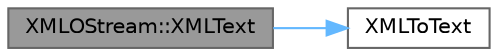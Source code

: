 digraph "XMLOStream::XMLText"
{
 // INTERACTIVE_SVG=YES
 // LATEX_PDF_SIZE
  bgcolor="transparent";
  edge [fontname=Helvetica,fontsize=10,labelfontname=Helvetica,labelfontsize=10];
  node [fontname=Helvetica,fontsize=10,shape=box,height=0.2,width=0.4];
  rankdir="LR";
  Node1 [id="Node000001",label="XMLOStream::XMLText",height=0.2,width=0.4,color="gray40", fillcolor="grey60", style="filled", fontcolor="black",tooltip=" "];
  Node1 -> Node2 [id="edge1_Node000001_Node000002",color="steelblue1",style="solid",tooltip=" "];
  Node2 [id="Node000002",label="XMLToText",height=0.2,width=0.4,color="grey40", fillcolor="white", style="filled",URL="$group__Parsing.html#ga85c224486b4f631683d4f6bc22a54620",tooltip="Transform DOM into text, replacing matching keywords with values specified in {keyword => value} map."];
}
